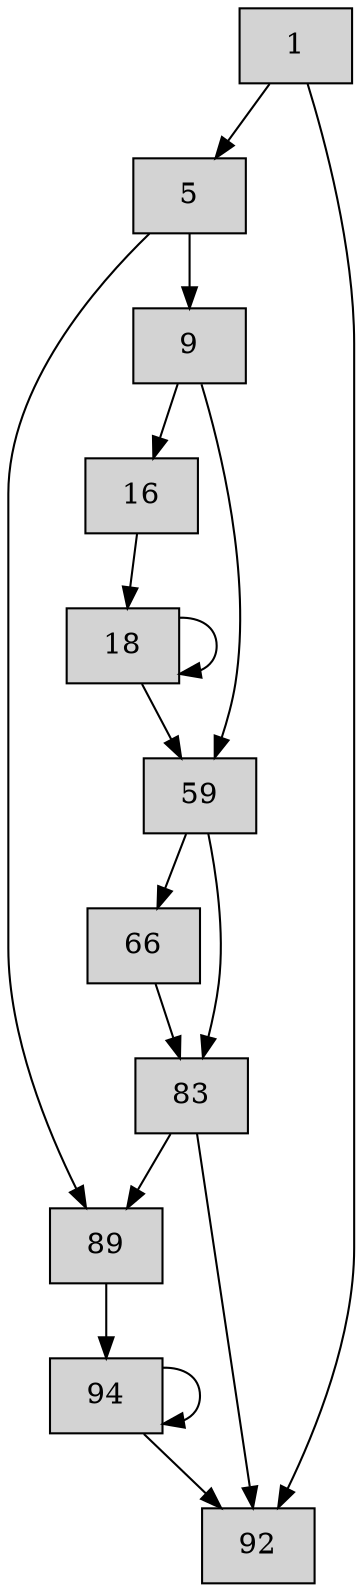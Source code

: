 digraph CFG {
    node[shape=box, style=filled];
    
    1[label="1"];
    5[label="5"];
    9[label="9"];
    16[label="16"];
    18[label="18"];
    59[label="59"];
    66[label="66"];
    83[label="83"];
    89[label="89"];
    92[label="92"];
    94[label="94"];
    
    1 -> 92;
    1 -> 5;
    
    5 -> 89;
    5 -> 9;
    
    9 -> 59;
    9 -> 16;
    
    16 -> 18;
    
    18 -> 18;
    18 -> 59;
    
    59 -> 83;
    59 -> 66;
    
    66 -> 83;
    
    83 -> 92;
    83 -> 89;
    
    89 -> 94;
    
    94 -> 92;
    94 -> 94;
}